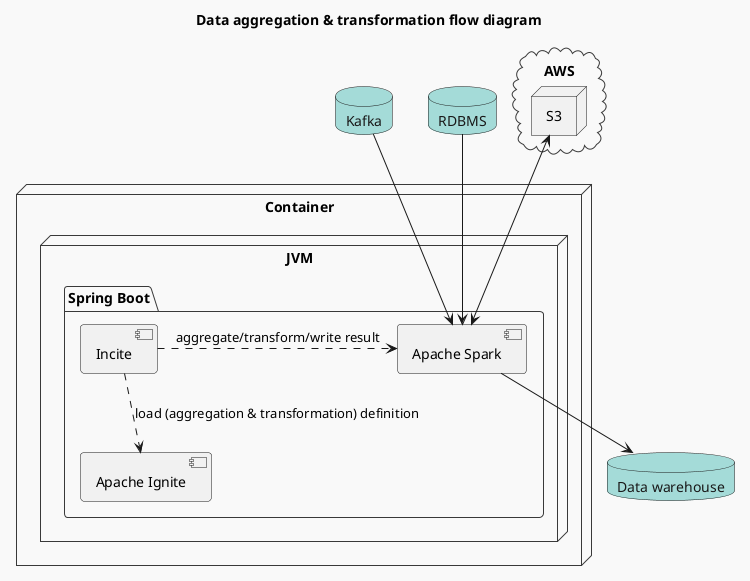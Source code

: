 @startuml
'https://plantuml.com/component-diagram

!theme mars

title "Data aggregation & transformation flow diagram"

cloud "AWS" {

    node "S3" as s3

}

database "Kafka" as kafka

database "RDBMS" as mysql

database "Data warehouse" as postgres

node "Container" {

    node "JVM" {

        package "Spring Boot" {

            component "Incite" as incite
            component "Apache Ignite" as ignite
            component "Apache Spark" as spark

        }
    }
}

incite ..> ignite : load (aggregation & transformation) definition
incite .> spark : aggregate/transform/write result
kafka --> spark
mysql --> spark
s3 <--> spark
spark --> postgres

@enduml